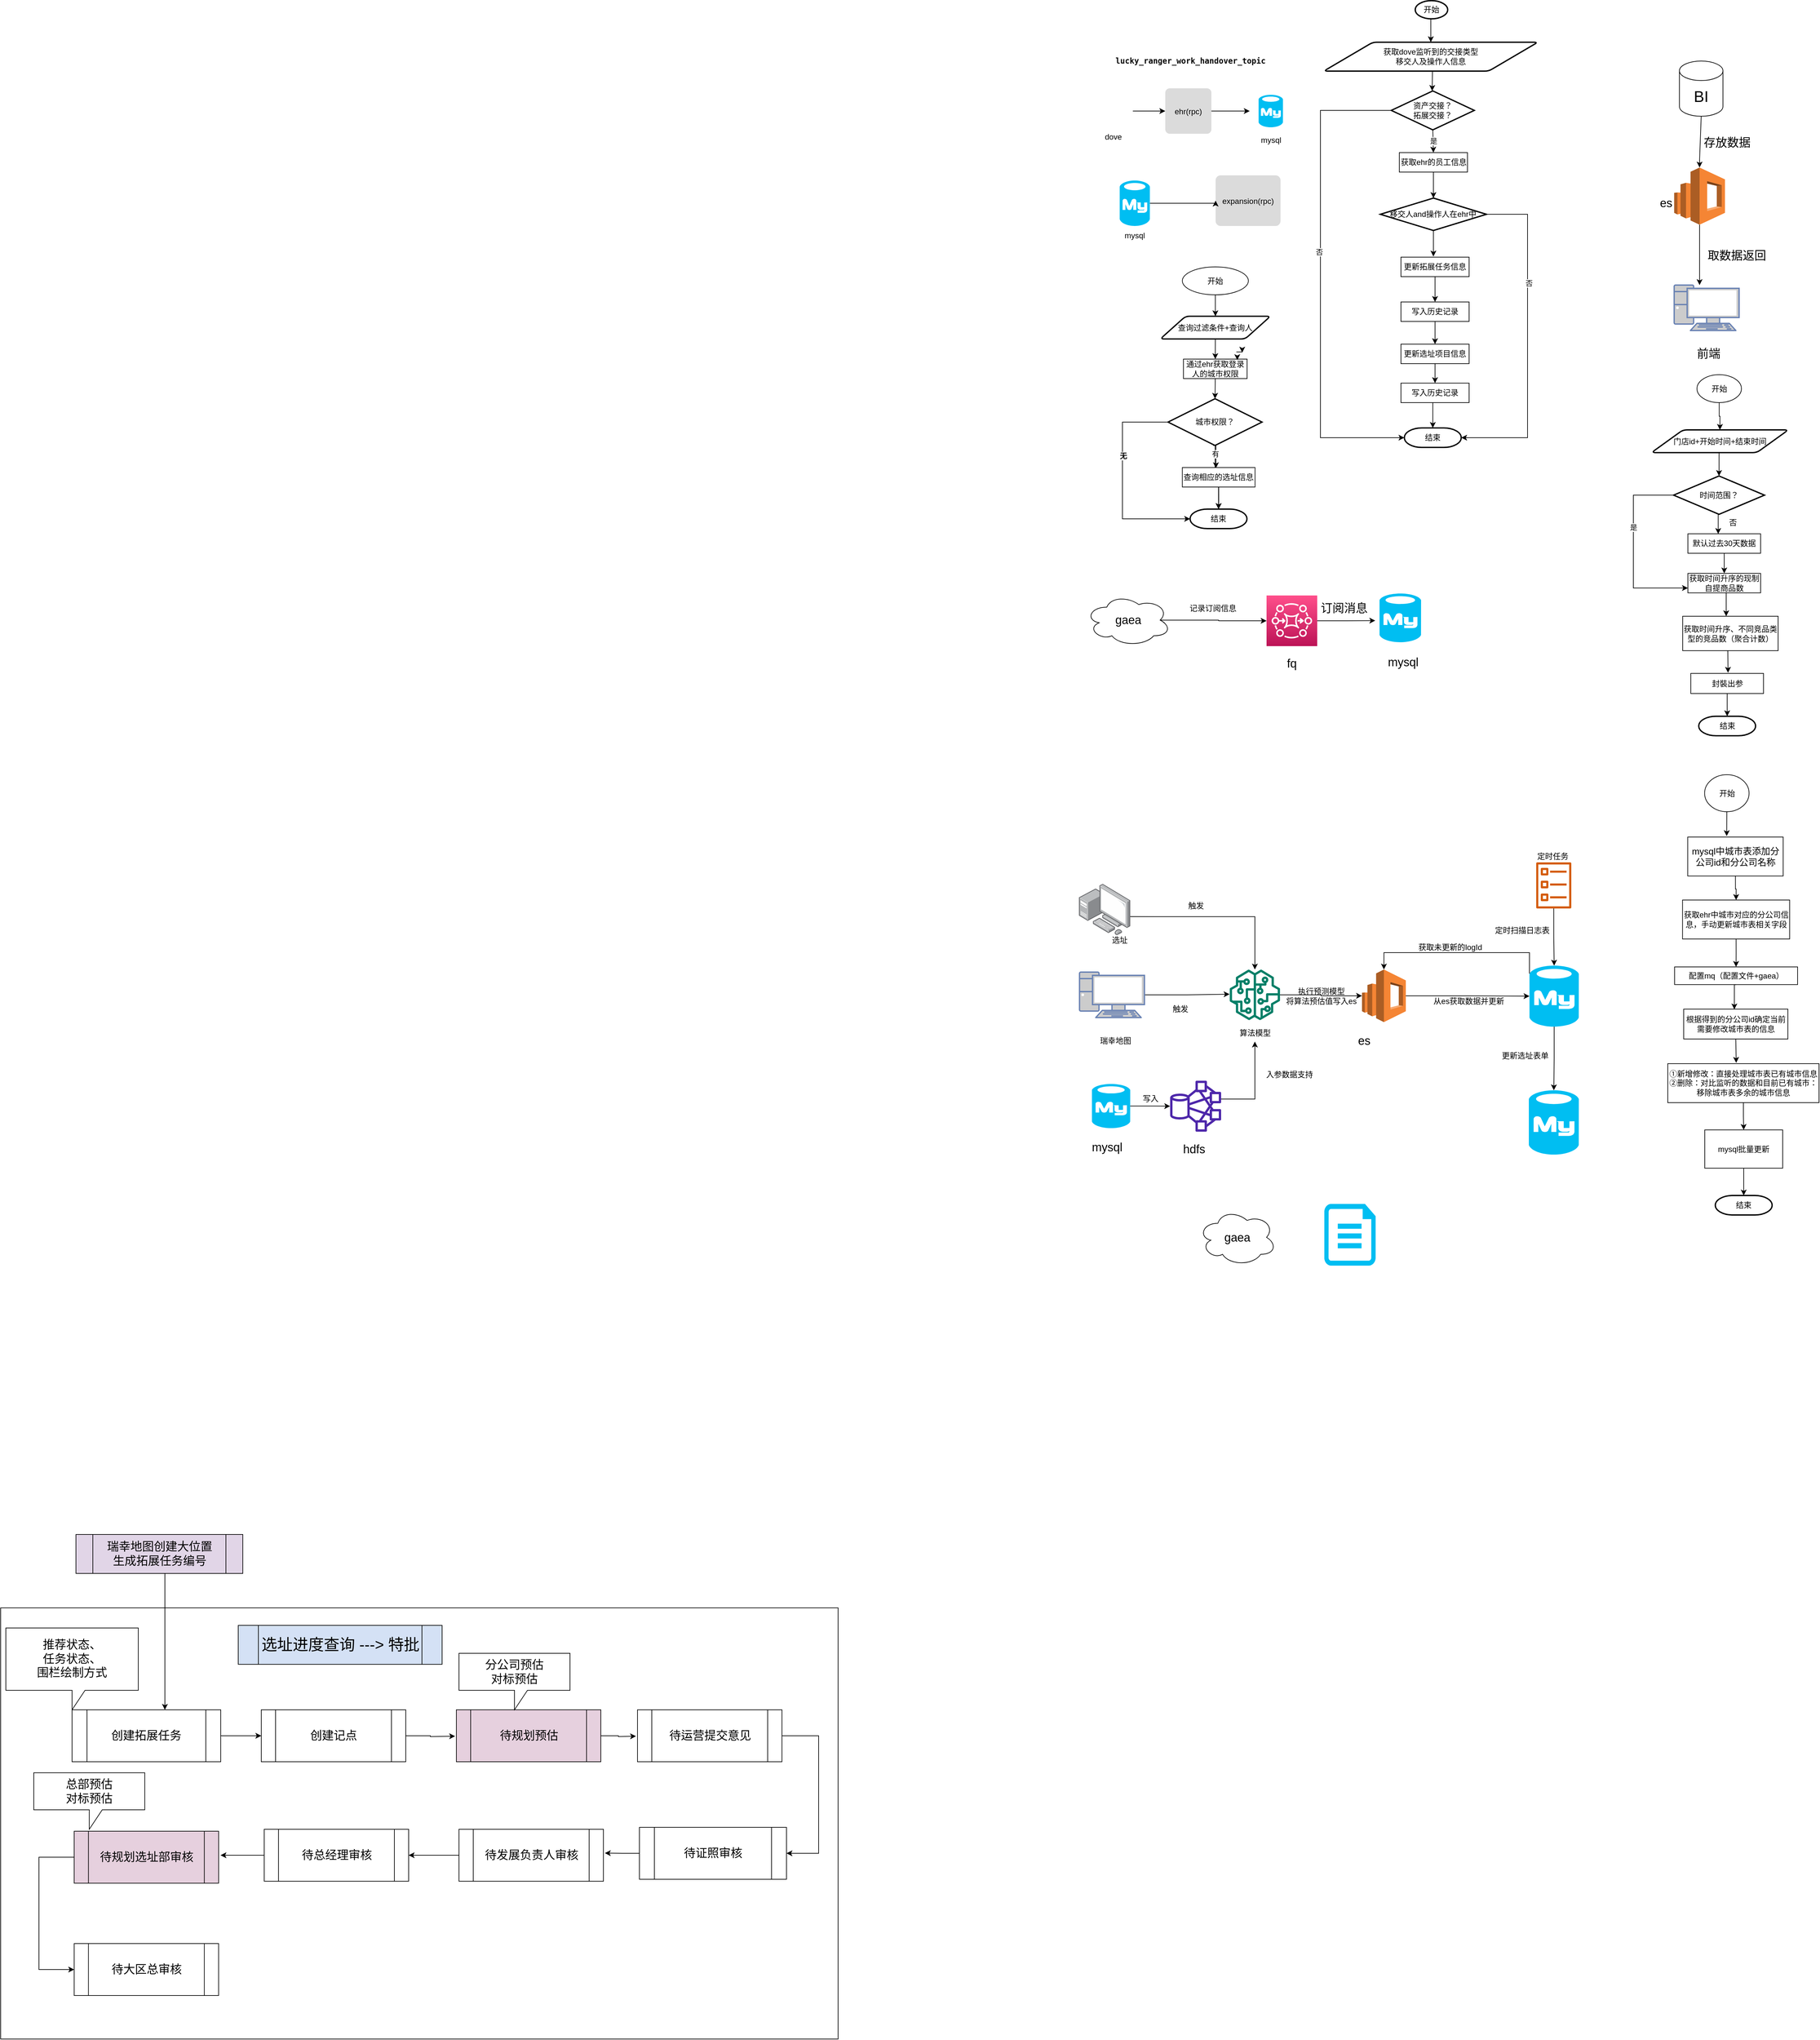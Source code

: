 <mxfile version="21.1.1" type="github">
  <diagram name="第 1 页" id="VVNvbWKjJNsU6m5F2wCS">
    <mxGraphModel dx="3025" dy="723" grid="0" gridSize="10" guides="1" tooltips="1" connect="1" arrows="1" fold="1" page="1" pageScale="1" pageWidth="827" pageHeight="1169" math="0" shadow="0">
      <root>
        <mxCell id="0" />
        <mxCell id="1" parent="0" />
        <mxCell id="iwX193vi5GiSK2SJbdjG-237" value="" style="rounded=0;whiteSpace=wrap;html=1;" vertex="1" parent="1">
          <mxGeometry x="-1630" y="2496" width="1290" height="664" as="geometry" />
        </mxCell>
        <mxCell id="iwX193vi5GiSK2SJbdjG-19" style="edgeStyle=orthogonalEdgeStyle;rounded=0;orthogonalLoop=1;jettySize=auto;html=1;exitX=1;exitY=0.5;exitDx=0;exitDy=0;" edge="1" parent="1" source="iwX193vi5GiSK2SJbdjG-15">
          <mxGeometry relative="1" as="geometry">
            <mxPoint x="294" y="191" as="targetPoint" />
          </mxGeometry>
        </mxCell>
        <mxCell id="iwX193vi5GiSK2SJbdjG-15" value="ehr(rpc)" style="rounded=1;arcSize=10;strokeColor=none;fillColor=#DBDBDB;gradientColor=none;" vertex="1" parent="1">
          <mxGeometry x="164" y="156" width="71" height="70" as="geometry" />
        </mxCell>
        <mxCell id="iwX193vi5GiSK2SJbdjG-2" value="" style="verticalLabelPosition=bottom;html=1;verticalAlign=top;align=center;strokeColor=none;fillColor=#00BEF2;shape=mxgraph.azure.mysql_database;" vertex="1" parent="1">
          <mxGeometry x="307.75" y="166" width="37.5" height="50" as="geometry" />
        </mxCell>
        <mxCell id="iwX193vi5GiSK2SJbdjG-16" style="edgeStyle=orthogonalEdgeStyle;rounded=0;orthogonalLoop=1;jettySize=auto;html=1;exitX=1;exitY=0.5;exitDx=0;exitDy=0;entryX=0;entryY=0.5;entryDx=0;entryDy=0;" edge="1" parent="1" source="iwX193vi5GiSK2SJbdjG-3" target="iwX193vi5GiSK2SJbdjG-15">
          <mxGeometry relative="1" as="geometry" />
        </mxCell>
        <mxCell id="iwX193vi5GiSK2SJbdjG-3" value="" style="shape=image;html=1;verticalAlign=top;verticalLabelPosition=bottom;labelBackgroundColor=#ffffff;imageAspect=0;aspect=fixed;image=https://cdn0.iconfinder.com/data/icons/gcons-2/25/dove-128.png" vertex="1" parent="1">
          <mxGeometry x="54" y="161" width="60" height="60" as="geometry" />
        </mxCell>
        <mxCell id="iwX193vi5GiSK2SJbdjG-4" value="dove" style="text;strokeColor=none;align=center;fillColor=none;html=1;verticalAlign=middle;whiteSpace=wrap;rounded=0;" vertex="1" parent="1">
          <mxGeometry x="54" y="216" width="60" height="30" as="geometry" />
        </mxCell>
        <mxCell id="iwX193vi5GiSK2SJbdjG-5" value="mysql" style="text;strokeColor=none;align=center;fillColor=none;html=1;verticalAlign=middle;whiteSpace=wrap;rounded=0;" vertex="1" parent="1">
          <mxGeometry x="296.5" y="221" width="60" height="30" as="geometry" />
        </mxCell>
        <mxCell id="iwX193vi5GiSK2SJbdjG-28" value="&lt;pre style=&quot;background-color:#ffffff;color:#080808;font-family:&#39;JetBrains Mono&#39;,monospace;font-size:9.0pt;&quot;&gt;&lt;b&gt;lucky_ranger_work_handover_topic&lt;/b&gt;&lt;/pre&gt;" style="text;strokeColor=none;align=center;fillColor=none;html=1;verticalAlign=middle;whiteSpace=wrap;rounded=0;" vertex="1" parent="1">
          <mxGeometry x="-7" y="99" width="420" height="30" as="geometry" />
        </mxCell>
        <mxCell id="iwX193vi5GiSK2SJbdjG-43" style="edgeStyle=orthogonalEdgeStyle;rounded=0;orthogonalLoop=1;jettySize=auto;html=1;exitX=0.5;exitY=1;exitDx=0;exitDy=0;entryX=0.5;entryY=0;entryDx=0;entryDy=0;entryPerimeter=0;" edge="1" parent="1" source="iwX193vi5GiSK2SJbdjG-30" target="iwX193vi5GiSK2SJbdjG-42">
          <mxGeometry relative="1" as="geometry" />
        </mxCell>
        <mxCell id="iwX193vi5GiSK2SJbdjG-30" value="获取ehr的员工信息" style="rounded=0;whiteSpace=wrap;html=1;" vertex="1" parent="1">
          <mxGeometry x="524.5" y="255" width="105" height="30" as="geometry" />
        </mxCell>
        <mxCell id="iwX193vi5GiSK2SJbdjG-39" value="是" style="edgeStyle=orthogonalEdgeStyle;rounded=0;orthogonalLoop=1;jettySize=auto;html=1;exitX=0.5;exitY=1;exitDx=0;exitDy=0;exitPerimeter=0;entryX=0.5;entryY=0;entryDx=0;entryDy=0;" edge="1" parent="1" source="iwX193vi5GiSK2SJbdjG-31" target="iwX193vi5GiSK2SJbdjG-30">
          <mxGeometry relative="1" as="geometry" />
        </mxCell>
        <mxCell id="iwX193vi5GiSK2SJbdjG-50" style="edgeStyle=orthogonalEdgeStyle;rounded=0;orthogonalLoop=1;jettySize=auto;html=1;exitX=0;exitY=0.5;exitDx=0;exitDy=0;exitPerimeter=0;entryX=0;entryY=0.5;entryDx=0;entryDy=0;entryPerimeter=0;" edge="1" parent="1" source="iwX193vi5GiSK2SJbdjG-31" target="iwX193vi5GiSK2SJbdjG-32">
          <mxGeometry relative="1" as="geometry">
            <Array as="points">
              <mxPoint x="403" y="190" />
              <mxPoint x="403" y="694" />
            </Array>
          </mxGeometry>
        </mxCell>
        <mxCell id="iwX193vi5GiSK2SJbdjG-51" value="否" style="edgeLabel;html=1;align=center;verticalAlign=middle;resizable=0;points=[];" vertex="1" connectable="0" parent="iwX193vi5GiSK2SJbdjG-50">
          <mxGeometry x="-0.121" y="-2" relative="1" as="geometry">
            <mxPoint as="offset" />
          </mxGeometry>
        </mxCell>
        <mxCell id="iwX193vi5GiSK2SJbdjG-31" value="资产交接？&lt;br&gt;拓展交接？" style="strokeWidth=2;html=1;shape=mxgraph.flowchart.decision;whiteSpace=wrap;" vertex="1" parent="1">
          <mxGeometry x="512.13" y="160" width="127.87" height="60" as="geometry" />
        </mxCell>
        <mxCell id="iwX193vi5GiSK2SJbdjG-32" value="结束" style="strokeWidth=2;html=1;shape=mxgraph.flowchart.terminator;whiteSpace=wrap;" vertex="1" parent="1">
          <mxGeometry x="532.32" y="679" width="87.5" height="30" as="geometry" />
        </mxCell>
        <mxCell id="iwX193vi5GiSK2SJbdjG-247" style="edgeStyle=orthogonalEdgeStyle;rounded=0;orthogonalLoop=1;jettySize=auto;html=1;exitX=0.5;exitY=1;exitDx=0;exitDy=0;exitPerimeter=0;entryX=0.5;entryY=0;entryDx=0;entryDy=0;" edge="1" parent="1" source="iwX193vi5GiSK2SJbdjG-33" target="iwX193vi5GiSK2SJbdjG-87">
          <mxGeometry relative="1" as="geometry" />
        </mxCell>
        <mxCell id="iwX193vi5GiSK2SJbdjG-33" value="开始" style="strokeWidth=2;html=1;shape=mxgraph.flowchart.start_1;whiteSpace=wrap;" vertex="1" parent="1">
          <mxGeometry x="549" y="21" width="50" height="28" as="geometry" />
        </mxCell>
        <mxCell id="iwX193vi5GiSK2SJbdjG-44" style="edgeStyle=orthogonalEdgeStyle;rounded=0;orthogonalLoop=1;jettySize=auto;html=1;exitX=0.5;exitY=1;exitDx=0;exitDy=0;exitPerimeter=0;" edge="1" parent="1" source="iwX193vi5GiSK2SJbdjG-42">
          <mxGeometry relative="1" as="geometry">
            <mxPoint x="577" y="415" as="targetPoint" />
          </mxGeometry>
        </mxCell>
        <mxCell id="iwX193vi5GiSK2SJbdjG-52" style="edgeStyle=orthogonalEdgeStyle;rounded=0;orthogonalLoop=1;jettySize=auto;html=1;exitX=1;exitY=0.5;exitDx=0;exitDy=0;exitPerimeter=0;entryX=1;entryY=0.5;entryDx=0;entryDy=0;entryPerimeter=0;" edge="1" parent="1" source="iwX193vi5GiSK2SJbdjG-42" target="iwX193vi5GiSK2SJbdjG-32">
          <mxGeometry relative="1" as="geometry">
            <Array as="points">
              <mxPoint x="722" y="350" />
              <mxPoint x="722" y="694" />
            </Array>
          </mxGeometry>
        </mxCell>
        <mxCell id="iwX193vi5GiSK2SJbdjG-53" value="否" style="edgeLabel;html=1;align=center;verticalAlign=middle;resizable=0;points=[];" vertex="1" connectable="0" parent="iwX193vi5GiSK2SJbdjG-52">
          <mxGeometry x="-0.339" y="2" relative="1" as="geometry">
            <mxPoint as="offset" />
          </mxGeometry>
        </mxCell>
        <mxCell id="iwX193vi5GiSK2SJbdjG-42" value="移交人and操作人在ehr中" style="strokeWidth=2;html=1;shape=mxgraph.flowchart.decision;whiteSpace=wrap;" vertex="1" parent="1">
          <mxGeometry x="495.26" y="325" width="163.49" height="50" as="geometry" />
        </mxCell>
        <mxCell id="iwX193vi5GiSK2SJbdjG-78" value="" style="edgeStyle=orthogonalEdgeStyle;rounded=0;orthogonalLoop=1;jettySize=auto;html=1;" edge="1" parent="1" source="iwX193vi5GiSK2SJbdjG-46" target="iwX193vi5GiSK2SJbdjG-76">
          <mxGeometry relative="1" as="geometry" />
        </mxCell>
        <mxCell id="iwX193vi5GiSK2SJbdjG-46" value="更新拓展任务信息" style="rounded=0;whiteSpace=wrap;html=1;" vertex="1" parent="1">
          <mxGeometry x="527" y="416" width="105" height="30" as="geometry" />
        </mxCell>
        <mxCell id="iwX193vi5GiSK2SJbdjG-82" style="edgeStyle=orthogonalEdgeStyle;rounded=0;orthogonalLoop=1;jettySize=auto;html=1;exitX=0.5;exitY=1;exitDx=0;exitDy=0;entryX=0.5;entryY=0;entryDx=0;entryDy=0;" edge="1" parent="1" source="iwX193vi5GiSK2SJbdjG-47" target="iwX193vi5GiSK2SJbdjG-81">
          <mxGeometry relative="1" as="geometry" />
        </mxCell>
        <mxCell id="iwX193vi5GiSK2SJbdjG-47" value="更新选址项目信息" style="rounded=0;whiteSpace=wrap;html=1;" vertex="1" parent="1">
          <mxGeometry x="527" y="550" width="105" height="30" as="geometry" />
        </mxCell>
        <mxCell id="iwX193vi5GiSK2SJbdjG-54" value="expansion(rpc)" style="rounded=1;arcSize=10;strokeColor=none;fillColor=#DBDBDB;gradientColor=none;" vertex="1" parent="1">
          <mxGeometry x="241.5" y="290" width="100" height="78" as="geometry" />
        </mxCell>
        <mxCell id="iwX193vi5GiSK2SJbdjG-57" style="edgeStyle=orthogonalEdgeStyle;rounded=0;orthogonalLoop=1;jettySize=auto;html=1;exitX=1;exitY=0.5;exitDx=0;exitDy=0;exitPerimeter=0;entryX=0;entryY=0.5;entryDx=0;entryDy=0;" edge="1" parent="1" source="iwX193vi5GiSK2SJbdjG-55" target="iwX193vi5GiSK2SJbdjG-54">
          <mxGeometry relative="1" as="geometry">
            <Array as="points">
              <mxPoint x="230.25" y="333" />
              <mxPoint x="230.25" y="333" />
            </Array>
          </mxGeometry>
        </mxCell>
        <mxCell id="iwX193vi5GiSK2SJbdjG-55" value="" style="verticalLabelPosition=bottom;html=1;verticalAlign=top;align=center;strokeColor=none;fillColor=#00BEF2;shape=mxgraph.azure.mysql_database;" vertex="1" parent="1">
          <mxGeometry x="93.75" y="298" width="46.5" height="70" as="geometry" />
        </mxCell>
        <mxCell id="iwX193vi5GiSK2SJbdjG-56" value="mysql" style="text;strokeColor=none;align=center;fillColor=none;html=1;verticalAlign=middle;whiteSpace=wrap;rounded=0;" vertex="1" parent="1">
          <mxGeometry x="87" y="368" width="60" height="30" as="geometry" />
        </mxCell>
        <mxCell id="iwX193vi5GiSK2SJbdjG-60" style="edgeStyle=orthogonalEdgeStyle;rounded=0;orthogonalLoop=1;jettySize=auto;html=1;exitX=0.5;exitY=1;exitDx=0;exitDy=0;" edge="1" parent="1" source="iwX193vi5GiSK2SJbdjG-58" target="iwX193vi5GiSK2SJbdjG-59">
          <mxGeometry relative="1" as="geometry" />
        </mxCell>
        <mxCell id="iwX193vi5GiSK2SJbdjG-58" value="开始" style="ellipse;whiteSpace=wrap;html=1;" vertex="1" parent="1">
          <mxGeometry x="190.25" y="431" width="101.75" height="43" as="geometry" />
        </mxCell>
        <mxCell id="iwX193vi5GiSK2SJbdjG-62" style="edgeStyle=orthogonalEdgeStyle;rounded=0;orthogonalLoop=1;jettySize=auto;html=1;exitX=0.5;exitY=1;exitDx=0;exitDy=0;entryX=0.5;entryY=0;entryDx=0;entryDy=0;" edge="1" parent="1" source="iwX193vi5GiSK2SJbdjG-59" target="iwX193vi5GiSK2SJbdjG-61">
          <mxGeometry relative="1" as="geometry" />
        </mxCell>
        <mxCell id="iwX193vi5GiSK2SJbdjG-59" value="查询过滤条件+查询人" style="shape=parallelogram;html=1;strokeWidth=2;perimeter=parallelogramPerimeter;whiteSpace=wrap;rounded=1;arcSize=12;size=0.23;" vertex="1" parent="1">
          <mxGeometry x="156.25" y="507" width="169.75" height="35" as="geometry" />
        </mxCell>
        <mxCell id="iwX193vi5GiSK2SJbdjG-64" style="edgeStyle=orthogonalEdgeStyle;rounded=0;orthogonalLoop=1;jettySize=auto;html=1;exitX=0.5;exitY=1;exitDx=0;exitDy=0;entryX=0.5;entryY=0;entryDx=0;entryDy=0;entryPerimeter=0;" edge="1" parent="1" source="iwX193vi5GiSK2SJbdjG-61" target="iwX193vi5GiSK2SJbdjG-63">
          <mxGeometry relative="1" as="geometry" />
        </mxCell>
        <mxCell id="iwX193vi5GiSK2SJbdjG-61" value="通过ehr获取登录人的城市权限" style="rounded=0;whiteSpace=wrap;html=1;" vertex="1" parent="1">
          <mxGeometry x="192" y="573" width="98" height="30" as="geometry" />
        </mxCell>
        <mxCell id="iwX193vi5GiSK2SJbdjG-70" style="edgeStyle=orthogonalEdgeStyle;rounded=0;orthogonalLoop=1;jettySize=auto;html=1;exitX=0.5;exitY=1;exitDx=0;exitDy=0;exitPerimeter=0;entryX=0.5;entryY=0;entryDx=0;entryDy=0;" edge="1" parent="1">
          <mxGeometry relative="1" as="geometry">
            <mxPoint x="237.625" y="706" as="sourcePoint" />
            <mxPoint x="242.0" y="741" as="targetPoint" />
          </mxGeometry>
        </mxCell>
        <mxCell id="iwX193vi5GiSK2SJbdjG-72" value="" style="edgeStyle=orthogonalEdgeStyle;rounded=0;orthogonalLoop=1;jettySize=auto;html=1;" edge="1" parent="1" source="iwX193vi5GiSK2SJbdjG-63" target="iwX193vi5GiSK2SJbdjG-68">
          <mxGeometry relative="1" as="geometry" />
        </mxCell>
        <mxCell id="iwX193vi5GiSK2SJbdjG-73" value="有" style="edgeLabel;html=1;align=center;verticalAlign=middle;resizable=0;points=[];" vertex="1" connectable="0" parent="iwX193vi5GiSK2SJbdjG-72">
          <mxGeometry x="-0.748" relative="1" as="geometry">
            <mxPoint as="offset" />
          </mxGeometry>
        </mxCell>
        <mxCell id="iwX193vi5GiSK2SJbdjG-74" style="edgeStyle=orthogonalEdgeStyle;rounded=0;orthogonalLoop=1;jettySize=auto;html=1;exitX=0;exitY=0.5;exitDx=0;exitDy=0;exitPerimeter=0;entryX=0;entryY=0.5;entryDx=0;entryDy=0;entryPerimeter=0;" edge="1" parent="1" source="iwX193vi5GiSK2SJbdjG-63" target="iwX193vi5GiSK2SJbdjG-68">
          <mxGeometry relative="1" as="geometry">
            <Array as="points">
              <mxPoint x="98" y="670" />
              <mxPoint x="98" y="819" />
            </Array>
          </mxGeometry>
        </mxCell>
        <mxCell id="iwX193vi5GiSK2SJbdjG-75" value="无" style="edgeLabel;html=1;align=center;verticalAlign=middle;resizable=0;points=[];fontStyle=1" vertex="1" connectable="0" parent="iwX193vi5GiSK2SJbdjG-74">
          <mxGeometry x="-0.382" y="3" relative="1" as="geometry">
            <mxPoint x="-2" y="22" as="offset" />
          </mxGeometry>
        </mxCell>
        <mxCell id="iwX193vi5GiSK2SJbdjG-63" value="城市权限？" style="strokeWidth=2;html=1;shape=mxgraph.flowchart.decision;whiteSpace=wrap;" vertex="1" parent="1">
          <mxGeometry x="168.25" y="634" width="144.75" height="72" as="geometry" />
        </mxCell>
        <mxCell id="iwX193vi5GiSK2SJbdjG-65" style="edgeStyle=orthogonalEdgeStyle;rounded=0;orthogonalLoop=1;jettySize=auto;html=1;exitX=0.75;exitY=0;exitDx=0;exitDy=0;entryX=0.846;entryY=0.049;entryDx=0;entryDy=0;entryPerimeter=0;" edge="1" parent="1" source="iwX193vi5GiSK2SJbdjG-61" target="iwX193vi5GiSK2SJbdjG-61">
          <mxGeometry relative="1" as="geometry" />
        </mxCell>
        <mxCell id="iwX193vi5GiSK2SJbdjG-66" style="edgeStyle=orthogonalEdgeStyle;rounded=0;orthogonalLoop=1;jettySize=auto;html=1;exitX=0.75;exitY=0;exitDx=0;exitDy=0;entryX=0.846;entryY=0.049;entryDx=0;entryDy=0;entryPerimeter=0;" edge="1" parent="1">
          <mxGeometry relative="1" as="geometry">
            <mxPoint x="273.5" y="562" as="sourcePoint" />
            <mxPoint x="282.5" y="563" as="targetPoint" />
          </mxGeometry>
        </mxCell>
        <mxCell id="iwX193vi5GiSK2SJbdjG-71" style="edgeStyle=orthogonalEdgeStyle;rounded=0;orthogonalLoop=1;jettySize=auto;html=1;exitX=0.5;exitY=1;exitDx=0;exitDy=0;" edge="1" parent="1" source="iwX193vi5GiSK2SJbdjG-67" target="iwX193vi5GiSK2SJbdjG-68">
          <mxGeometry relative="1" as="geometry" />
        </mxCell>
        <mxCell id="iwX193vi5GiSK2SJbdjG-67" value="查询相应的选址信息" style="rounded=0;whiteSpace=wrap;html=1;" vertex="1" parent="1">
          <mxGeometry x="190.25" y="740" width="112" height="30" as="geometry" />
        </mxCell>
        <mxCell id="iwX193vi5GiSK2SJbdjG-68" value="结束" style="strokeWidth=2;html=1;shape=mxgraph.flowchart.terminator;whiteSpace=wrap;" vertex="1" parent="1">
          <mxGeometry x="202.25" y="804" width="87.5" height="30" as="geometry" />
        </mxCell>
        <mxCell id="iwX193vi5GiSK2SJbdjG-80" style="edgeStyle=orthogonalEdgeStyle;rounded=0;orthogonalLoop=1;jettySize=auto;html=1;exitX=0.5;exitY=1;exitDx=0;exitDy=0;entryX=0.5;entryY=0;entryDx=0;entryDy=0;" edge="1" parent="1" source="iwX193vi5GiSK2SJbdjG-76" target="iwX193vi5GiSK2SJbdjG-47">
          <mxGeometry relative="1" as="geometry" />
        </mxCell>
        <mxCell id="iwX193vi5GiSK2SJbdjG-76" value="写入历史记录" style="rounded=0;whiteSpace=wrap;html=1;" vertex="1" parent="1">
          <mxGeometry x="527" y="485" width="105" height="30" as="geometry" />
        </mxCell>
        <mxCell id="iwX193vi5GiSK2SJbdjG-86" style="edgeStyle=orthogonalEdgeStyle;rounded=0;orthogonalLoop=1;jettySize=auto;html=1;exitX=0.5;exitY=1;exitDx=0;exitDy=0;entryX=0.5;entryY=0;entryDx=0;entryDy=0;entryPerimeter=0;" edge="1" parent="1" source="iwX193vi5GiSK2SJbdjG-81" target="iwX193vi5GiSK2SJbdjG-32">
          <mxGeometry relative="1" as="geometry" />
        </mxCell>
        <mxCell id="iwX193vi5GiSK2SJbdjG-81" value="写入历史记录" style="rounded=0;whiteSpace=wrap;html=1;" vertex="1" parent="1">
          <mxGeometry x="527" y="610" width="105" height="30" as="geometry" />
        </mxCell>
        <mxCell id="iwX193vi5GiSK2SJbdjG-93" style="edgeStyle=orthogonalEdgeStyle;rounded=0;orthogonalLoop=1;jettySize=auto;html=1;exitX=0.5;exitY=1;exitDx=0;exitDy=0;entryX=0.5;entryY=0;entryDx=0;entryDy=0;entryPerimeter=0;" edge="1" parent="1">
          <mxGeometry relative="1" as="geometry">
            <mxPoint x="608.5" y="127.5" as="sourcePoint" />
            <mxPoint x="575.065" y="160" as="targetPoint" />
          </mxGeometry>
        </mxCell>
        <mxCell id="iwX193vi5GiSK2SJbdjG-87" value="获取dove监听到的交接类型&lt;br&gt;移交人及操作人信息" style="shape=parallelogram;html=1;strokeWidth=2;perimeter=parallelogramPerimeter;whiteSpace=wrap;rounded=1;arcSize=12;size=0.23;" vertex="1" parent="1">
          <mxGeometry x="408" y="85" width="330" height="44.5" as="geometry" />
        </mxCell>
        <mxCell id="iwX193vi5GiSK2SJbdjG-88" style="edgeStyle=orthogonalEdgeStyle;rounded=0;orthogonalLoop=1;jettySize=auto;html=1;exitX=0.5;exitY=1;exitDx=0;exitDy=0;" edge="1" parent="1">
          <mxGeometry relative="1" as="geometry">
            <mxPoint x="573.5" y="127.5" as="sourcePoint" />
            <mxPoint x="573.5" y="127.5" as="targetPoint" />
          </mxGeometry>
        </mxCell>
        <mxCell id="iwX193vi5GiSK2SJbdjG-98" style="edgeStyle=orthogonalEdgeStyle;rounded=0;orthogonalLoop=1;jettySize=auto;html=1;noEdgeStyle=1;orthogonal=1;exitX=0.5;exitY=1;exitDx=0;exitDy=0;exitPerimeter=0;" edge="1" parent="1" source="iwX193vi5GiSK2SJbdjG-94" target="iwX193vi5GiSK2SJbdjG-96">
          <mxGeometry relative="1" as="geometry">
            <mxPoint x="987" y="190" as="sourcePoint" />
            <Array as="points">
              <mxPoint x="987" y="266" />
            </Array>
          </mxGeometry>
        </mxCell>
        <mxCell id="iwX193vi5GiSK2SJbdjG-94" value="&lt;font style=&quot;font-size: 24px;&quot;&gt;BI&lt;/font&gt;" style="shape=cylinder3;whiteSpace=wrap;html=1;boundedLbl=1;backgroundOutline=1;size=15;" vertex="1" parent="1">
          <mxGeometry x="956" y="114" width="67" height="85" as="geometry" />
        </mxCell>
        <mxCell id="iwX193vi5GiSK2SJbdjG-101" style="edgeStyle=orthogonalEdgeStyle;rounded=0;orthogonalLoop=1;jettySize=auto;html=1;noEdgeStyle=1;orthogonal=1;" edge="1" parent="1" source="iwX193vi5GiSK2SJbdjG-96" target="iwX193vi5GiSK2SJbdjG-100">
          <mxGeometry relative="1" as="geometry">
            <Array as="points">
              <mxPoint x="987" y="454" />
            </Array>
          </mxGeometry>
        </mxCell>
        <mxCell id="iwX193vi5GiSK2SJbdjG-96" value="" style="outlineConnect=0;dashed=0;verticalLabelPosition=bottom;verticalAlign=top;align=center;html=1;shape=mxgraph.aws3.elasticsearch_service;fillColor=#F58534;gradientColor=none;" vertex="1" parent="1">
          <mxGeometry x="947.875" y="278" width="78.25" height="88" as="geometry" />
        </mxCell>
        <mxCell id="iwX193vi5GiSK2SJbdjG-99" value="&lt;font style=&quot;font-size: 18px;&quot;&gt;存放数据&lt;/font&gt;" style="text;strokeColor=none;align=center;fillColor=none;html=1;verticalAlign=middle;whiteSpace=wrap;rounded=0;" vertex="1" parent="1">
          <mxGeometry x="983" y="225" width="93" height="30" as="geometry" />
        </mxCell>
        <mxCell id="iwX193vi5GiSK2SJbdjG-100" value="" style="fontColor=#0066CC;verticalAlign=top;verticalLabelPosition=bottom;labelPosition=center;align=center;html=1;outlineConnect=0;fillColor=#CCCCCC;strokeColor=#6881B3;gradientColor=none;gradientDirection=north;strokeWidth=2;shape=mxgraph.networks.pc;" vertex="1" parent="1">
          <mxGeometry x="947.87" y="459" width="100" height="70" as="geometry" />
        </mxCell>
        <mxCell id="iwX193vi5GiSK2SJbdjG-102" value="&lt;font style=&quot;font-size: 18px;&quot;&gt;前端&lt;/font&gt;" style="text;strokeColor=none;align=center;fillColor=none;html=1;verticalAlign=middle;whiteSpace=wrap;rounded=0;" vertex="1" parent="1">
          <mxGeometry x="971" y="545" width="60" height="40" as="geometry" />
        </mxCell>
        <mxCell id="iwX193vi5GiSK2SJbdjG-104" value="&lt;font style=&quot;font-size: 18px;&quot;&gt;取数据返回&lt;/font&gt;" style="text;html=1;align=center;verticalAlign=middle;resizable=0;points=[];autosize=1;strokeColor=none;fillColor=none;" vertex="1" parent="1">
          <mxGeometry x="990" y="397" width="108" height="34" as="geometry" />
        </mxCell>
        <mxCell id="iwX193vi5GiSK2SJbdjG-106" value="&lt;font style=&quot;font-size: 18px;&quot;&gt;es&lt;/font&gt;" style="text;html=1;align=center;verticalAlign=middle;resizable=0;points=[];autosize=1;strokeColor=none;fillColor=none;" vertex="1" parent="1">
          <mxGeometry x="916.0" y="316" width="37" height="34" as="geometry" />
        </mxCell>
        <mxCell id="iwX193vi5GiSK2SJbdjG-110" style="edgeStyle=orthogonalEdgeStyle;rounded=0;orthogonalLoop=1;jettySize=auto;html=1;exitX=0.5;exitY=1;exitDx=0;exitDy=0;entryX=0.5;entryY=0;entryDx=0;entryDy=0;" edge="1" parent="1" source="iwX193vi5GiSK2SJbdjG-108" target="iwX193vi5GiSK2SJbdjG-109">
          <mxGeometry relative="1" as="geometry" />
        </mxCell>
        <mxCell id="iwX193vi5GiSK2SJbdjG-108" value="开始" style="ellipse;whiteSpace=wrap;html=1;" vertex="1" parent="1">
          <mxGeometry x="983" y="597" width="68.5" height="43" as="geometry" />
        </mxCell>
        <mxCell id="iwX193vi5GiSK2SJbdjG-112" style="edgeStyle=orthogonalEdgeStyle;rounded=0;orthogonalLoop=1;jettySize=auto;html=1;exitX=0.5;exitY=1;exitDx=0;exitDy=0;entryX=0.5;entryY=0;entryDx=0;entryDy=0;entryPerimeter=0;" edge="1" parent="1" source="iwX193vi5GiSK2SJbdjG-109" target="iwX193vi5GiSK2SJbdjG-111">
          <mxGeometry relative="1" as="geometry" />
        </mxCell>
        <mxCell id="iwX193vi5GiSK2SJbdjG-109" value="门店id+开始时间+结束时间" style="shape=parallelogram;html=1;strokeWidth=2;perimeter=parallelogramPerimeter;whiteSpace=wrap;rounded=1;arcSize=12;size=0.23;" vertex="1" parent="1">
          <mxGeometry x="913" y="682" width="210.75" height="35" as="geometry" />
        </mxCell>
        <mxCell id="iwX193vi5GiSK2SJbdjG-115" style="edgeStyle=orthogonalEdgeStyle;rounded=0;orthogonalLoop=1;jettySize=auto;html=1;exitX=0.5;exitY=1;exitDx=0;exitDy=0;exitPerimeter=0;entryX=0.417;entryY=0.01;entryDx=0;entryDy=0;entryPerimeter=0;" edge="1" parent="1" source="iwX193vi5GiSK2SJbdjG-111" target="iwX193vi5GiSK2SJbdjG-113">
          <mxGeometry relative="1" as="geometry" />
        </mxCell>
        <mxCell id="iwX193vi5GiSK2SJbdjG-126" style="edgeStyle=orthogonalEdgeStyle;rounded=0;orthogonalLoop=1;jettySize=auto;html=1;exitX=0;exitY=0.5;exitDx=0;exitDy=0;exitPerimeter=0;entryX=0;entryY=0.75;entryDx=0;entryDy=0;" edge="1" parent="1" source="iwX193vi5GiSK2SJbdjG-111" target="iwX193vi5GiSK2SJbdjG-117">
          <mxGeometry relative="1" as="geometry">
            <Array as="points">
              <mxPoint x="885" y="783" />
              <mxPoint x="885" y="925" />
            </Array>
          </mxGeometry>
        </mxCell>
        <mxCell id="iwX193vi5GiSK2SJbdjG-127" value="是" style="edgeLabel;html=1;align=center;verticalAlign=middle;resizable=0;points=[];" vertex="1" connectable="0" parent="iwX193vi5GiSK2SJbdjG-126">
          <mxGeometry x="-0.239" relative="1" as="geometry">
            <mxPoint y="1" as="offset" />
          </mxGeometry>
        </mxCell>
        <mxCell id="iwX193vi5GiSK2SJbdjG-111" value="时间范围？" style="strokeWidth=2;html=1;shape=mxgraph.flowchart.decision;whiteSpace=wrap;" vertex="1" parent="1">
          <mxGeometry x="947" y="753" width="140" height="59" as="geometry" />
        </mxCell>
        <mxCell id="iwX193vi5GiSK2SJbdjG-118" style="edgeStyle=orthogonalEdgeStyle;rounded=0;orthogonalLoop=1;jettySize=auto;html=1;exitX=0.5;exitY=1;exitDx=0;exitDy=0;entryX=0.5;entryY=0;entryDx=0;entryDy=0;" edge="1" parent="1" source="iwX193vi5GiSK2SJbdjG-113" target="iwX193vi5GiSK2SJbdjG-117">
          <mxGeometry relative="1" as="geometry" />
        </mxCell>
        <mxCell id="iwX193vi5GiSK2SJbdjG-113" value="默认过去30天数据" style="rounded=0;whiteSpace=wrap;html=1;" vertex="1" parent="1">
          <mxGeometry x="969" y="842" width="112" height="30" as="geometry" />
        </mxCell>
        <mxCell id="iwX193vi5GiSK2SJbdjG-116" value="否" style="text;html=1;align=center;verticalAlign=middle;resizable=0;points=[];autosize=1;strokeColor=none;fillColor=none;" vertex="1" parent="1">
          <mxGeometry x="1023" y="812" width="30" height="26" as="geometry" />
        </mxCell>
        <mxCell id="iwX193vi5GiSK2SJbdjG-120" style="edgeStyle=orthogonalEdgeStyle;rounded=0;orthogonalLoop=1;jettySize=auto;html=1;exitX=0.5;exitY=1;exitDx=0;exitDy=0;entryX=0.5;entryY=0;entryDx=0;entryDy=0;" edge="1" parent="1">
          <mxGeometry relative="1" as="geometry">
            <mxPoint x="1028.0" y="969" as="targetPoint" />
            <mxPoint x="1019.0" y="933" as="sourcePoint" />
          </mxGeometry>
        </mxCell>
        <mxCell id="iwX193vi5GiSK2SJbdjG-117" value="获取时间升序的现制自提商品数" style="rounded=0;whiteSpace=wrap;html=1;" vertex="1" parent="1">
          <mxGeometry x="969" y="903" width="112" height="30" as="geometry" />
        </mxCell>
        <mxCell id="iwX193vi5GiSK2SJbdjG-122" style="edgeStyle=orthogonalEdgeStyle;rounded=0;orthogonalLoop=1;jettySize=auto;html=1;exitX=0.5;exitY=1;exitDx=0;exitDy=0;" edge="1" parent="1">
          <mxGeometry relative="1" as="geometry">
            <mxPoint x="1030.857" y="1056.0" as="targetPoint" />
            <mxPoint x="1030.5" y="1022" as="sourcePoint" />
          </mxGeometry>
        </mxCell>
        <mxCell id="iwX193vi5GiSK2SJbdjG-119" value="获取时间升序、不同竞品类型的竞品数（聚合计数）" style="rounded=0;whiteSpace=wrap;html=1;" vertex="1" parent="1">
          <mxGeometry x="961" y="969" width="147" height="53" as="geometry" />
        </mxCell>
        <mxCell id="iwX193vi5GiSK2SJbdjG-125" style="edgeStyle=orthogonalEdgeStyle;rounded=0;orthogonalLoop=1;jettySize=auto;html=1;exitX=0.5;exitY=1;exitDx=0;exitDy=0;" edge="1" parent="1" source="iwX193vi5GiSK2SJbdjG-123" target="iwX193vi5GiSK2SJbdjG-124">
          <mxGeometry relative="1" as="geometry" />
        </mxCell>
        <mxCell id="iwX193vi5GiSK2SJbdjG-123" value="封裝出参" style="rounded=0;whiteSpace=wrap;html=1;" vertex="1" parent="1">
          <mxGeometry x="973.5" y="1057" width="112" height="31" as="geometry" />
        </mxCell>
        <mxCell id="iwX193vi5GiSK2SJbdjG-124" value="结束" style="strokeWidth=2;html=1;shape=mxgraph.flowchart.terminator;whiteSpace=wrap;" vertex="1" parent="1">
          <mxGeometry x="985.75" y="1123" width="87.5" height="30" as="geometry" />
        </mxCell>
        <mxCell id="iwX193vi5GiSK2SJbdjG-130" style="edgeStyle=orthogonalEdgeStyle;rounded=0;orthogonalLoop=1;jettySize=auto;html=1;exitX=1;exitY=0.5;exitDx=0;exitDy=0;exitPerimeter=0;" edge="1" parent="1" source="iwX193vi5GiSK2SJbdjG-128">
          <mxGeometry relative="1" as="geometry">
            <mxPoint x="487.429" y="975.714" as="targetPoint" />
          </mxGeometry>
        </mxCell>
        <mxCell id="iwX193vi5GiSK2SJbdjG-128" value="" style="sketch=0;points=[[0,0,0],[0.25,0,0],[0.5,0,0],[0.75,0,0],[1,0,0],[0,1,0],[0.25,1,0],[0.5,1,0],[0.75,1,0],[1,1,0],[0,0.25,0],[0,0.5,0],[0,0.75,0],[1,0.25,0],[1,0.5,0],[1,0.75,0]];outlineConnect=0;fontColor=#232F3E;gradientColor=#FF4F8B;gradientDirection=north;fillColor=#BC1356;strokeColor=#ffffff;dashed=0;verticalLabelPosition=bottom;verticalAlign=top;align=center;html=1;fontSize=12;fontStyle=0;aspect=fixed;shape=mxgraph.aws4.resourceIcon;resIcon=mxgraph.aws4.mq;" vertex="1" parent="1">
          <mxGeometry x="320" y="937" width="78" height="78" as="geometry" />
        </mxCell>
        <mxCell id="iwX193vi5GiSK2SJbdjG-129" value="&lt;font style=&quot;font-size: 18px;&quot;&gt;fq&lt;/font&gt;" style="text;strokeColor=none;align=center;fillColor=none;html=1;verticalAlign=middle;whiteSpace=wrap;rounded=0;" vertex="1" parent="1">
          <mxGeometry x="329" y="1027" width="60" height="30" as="geometry" />
        </mxCell>
        <mxCell id="iwX193vi5GiSK2SJbdjG-131" value="" style="verticalLabelPosition=bottom;html=1;verticalAlign=top;align=center;strokeColor=none;fillColor=#00BEF2;shape=mxgraph.azure.mysql_database;" vertex="1" parent="1">
          <mxGeometry x="494" y="934" width="64" height="75" as="geometry" />
        </mxCell>
        <mxCell id="iwX193vi5GiSK2SJbdjG-132" value="&lt;font style=&quot;font-size: 18px;&quot;&gt;mysql&lt;/font&gt;" style="text;html=1;align=center;verticalAlign=middle;resizable=0;points=[];autosize=1;strokeColor=none;fillColor=none;" vertex="1" parent="1">
          <mxGeometry x="497.5" y="1023" width="65" height="34" as="geometry" />
        </mxCell>
        <mxCell id="iwX193vi5GiSK2SJbdjG-133" value="&lt;span style=&quot;font-size: 18px;&quot;&gt;订阅消息&lt;/span&gt;" style="text;html=1;align=center;verticalAlign=middle;resizable=0;points=[];autosize=1;strokeColor=none;fillColor=none;" vertex="1" parent="1">
          <mxGeometry x="394" y="940" width="90" height="34" as="geometry" />
        </mxCell>
        <mxCell id="iwX193vi5GiSK2SJbdjG-141" style="edgeStyle=orthogonalEdgeStyle;rounded=0;orthogonalLoop=1;jettySize=auto;html=1;exitX=0.5;exitY=1;exitDx=0;exitDy=0;" edge="1" parent="1" source="iwX193vi5GiSK2SJbdjG-134">
          <mxGeometry relative="1" as="geometry">
            <mxPoint x="1028.75" y="1307.543" as="targetPoint" />
          </mxGeometry>
        </mxCell>
        <mxCell id="iwX193vi5GiSK2SJbdjG-134" value="开始" style="ellipse;whiteSpace=wrap;html=1;" vertex="1" parent="1">
          <mxGeometry x="994.75" y="1213" width="68.5" height="57" as="geometry" />
        </mxCell>
        <mxCell id="iwX193vi5GiSK2SJbdjG-140" style="edgeStyle=orthogonalEdgeStyle;rounded=0;orthogonalLoop=1;jettySize=auto;html=1;exitX=0.875;exitY=0.5;exitDx=0;exitDy=0;exitPerimeter=0;" edge="1" parent="1" source="iwX193vi5GiSK2SJbdjG-135" target="iwX193vi5GiSK2SJbdjG-128">
          <mxGeometry relative="1" as="geometry" />
        </mxCell>
        <mxCell id="iwX193vi5GiSK2SJbdjG-135" value="&lt;font style=&quot;font-size: 18px;&quot;&gt;gaea&lt;/font&gt;" style="ellipse;shape=cloud;whiteSpace=wrap;html=1;" vertex="1" parent="1">
          <mxGeometry x="41" y="935" width="131.5" height="80" as="geometry" />
        </mxCell>
        <mxCell id="iwX193vi5GiSK2SJbdjG-139" value="记录订阅信息" style="text;html=1;align=center;verticalAlign=middle;resizable=0;points=[];autosize=1;strokeColor=none;fillColor=none;" vertex="1" parent="1">
          <mxGeometry x="192" y="944" width="90" height="26" as="geometry" />
        </mxCell>
        <mxCell id="iwX193vi5GiSK2SJbdjG-144" style="edgeStyle=orthogonalEdgeStyle;rounded=0;orthogonalLoop=1;jettySize=auto;html=1;exitX=0.5;exitY=1;exitDx=0;exitDy=0;" edge="1" parent="1" source="iwX193vi5GiSK2SJbdjG-142" target="iwX193vi5GiSK2SJbdjG-143">
          <mxGeometry relative="1" as="geometry" />
        </mxCell>
        <mxCell id="iwX193vi5GiSK2SJbdjG-142" value="&lt;font style=&quot;font-size: 14px;&quot;&gt;mysql中城市表添加分公司id和分公司名称&lt;/font&gt;" style="rounded=0;whiteSpace=wrap;html=1;" vertex="1" parent="1">
          <mxGeometry x="968.75" y="1309" width="147" height="60" as="geometry" />
        </mxCell>
        <mxCell id="iwX193vi5GiSK2SJbdjG-145" style="edgeStyle=orthogonalEdgeStyle;rounded=0;orthogonalLoop=1;jettySize=auto;html=1;exitX=0.5;exitY=1;exitDx=0;exitDy=0;" edge="1" parent="1" source="iwX193vi5GiSK2SJbdjG-143" target="iwX193vi5GiSK2SJbdjG-146">
          <mxGeometry relative="1" as="geometry">
            <mxPoint x="1040.571" y="1513.229" as="targetPoint" />
          </mxGeometry>
        </mxCell>
        <mxCell id="iwX193vi5GiSK2SJbdjG-143" value="获取ehr中城市对应的分公司信息，手动更新城市表相关字段" style="rounded=0;whiteSpace=wrap;html=1;" vertex="1" parent="1">
          <mxGeometry x="960.75" y="1406" width="165" height="60" as="geometry" />
        </mxCell>
        <mxCell id="iwX193vi5GiSK2SJbdjG-147" style="edgeStyle=orthogonalEdgeStyle;rounded=0;orthogonalLoop=1;jettySize=auto;html=1;exitX=0.5;exitY=1;exitDx=0;exitDy=0;" edge="1" parent="1" source="iwX193vi5GiSK2SJbdjG-146">
          <mxGeometry relative="1" as="geometry">
            <mxPoint x="1040.571" y="1574.429" as="targetPoint" />
          </mxGeometry>
        </mxCell>
        <mxCell id="iwX193vi5GiSK2SJbdjG-146" value="配置mq（配置文件+gaea）" style="rounded=0;whiteSpace=wrap;html=1;" vertex="1" parent="1">
          <mxGeometry x="948.54" y="1509" width="189.43" height="27.23" as="geometry" />
        </mxCell>
        <mxCell id="iwX193vi5GiSK2SJbdjG-149" style="edgeStyle=orthogonalEdgeStyle;rounded=0;orthogonalLoop=1;jettySize=auto;html=1;exitX=0.5;exitY=1;exitDx=0;exitDy=0;" edge="1" parent="1" source="iwX193vi5GiSK2SJbdjG-148">
          <mxGeometry relative="1" as="geometry">
            <mxPoint x="1043.429" y="1656.714" as="targetPoint" />
          </mxGeometry>
        </mxCell>
        <mxCell id="iwX193vi5GiSK2SJbdjG-148" value="根据得到的分公司id确定当前需要修改城市表的信息" style="rounded=0;whiteSpace=wrap;html=1;" vertex="1" parent="1">
          <mxGeometry x="962.54" y="1574" width="160.46" height="46" as="geometry" />
        </mxCell>
        <mxCell id="iwX193vi5GiSK2SJbdjG-152" style="edgeStyle=orthogonalEdgeStyle;rounded=0;orthogonalLoop=1;jettySize=auto;html=1;exitX=0.5;exitY=1;exitDx=0;exitDy=0;entryX=0.5;entryY=0;entryDx=0;entryDy=0;" edge="1" parent="1" source="iwX193vi5GiSK2SJbdjG-150" target="iwX193vi5GiSK2SJbdjG-151">
          <mxGeometry relative="1" as="geometry" />
        </mxCell>
        <mxCell id="iwX193vi5GiSK2SJbdjG-150" value="①新增修改：直接处理城市表已有城市信息&lt;br&gt;②删除：对比监听的数据和目前已有城市：移除城市表多余的城市信息" style="rounded=0;whiteSpace=wrap;html=1;" vertex="1" parent="1">
          <mxGeometry x="938" y="1658" width="233" height="60" as="geometry" />
        </mxCell>
        <mxCell id="iwX193vi5GiSK2SJbdjG-154" style="edgeStyle=orthogonalEdgeStyle;rounded=0;orthogonalLoop=1;jettySize=auto;html=1;exitX=0.5;exitY=1;exitDx=0;exitDy=0;entryX=0.5;entryY=0;entryDx=0;entryDy=0;entryPerimeter=0;" edge="1" parent="1" source="iwX193vi5GiSK2SJbdjG-151" target="iwX193vi5GiSK2SJbdjG-153">
          <mxGeometry relative="1" as="geometry" />
        </mxCell>
        <mxCell id="iwX193vi5GiSK2SJbdjG-151" value="mysql批量更新" style="rounded=0;whiteSpace=wrap;html=1;" vertex="1" parent="1">
          <mxGeometry x="995" y="1760" width="120" height="59" as="geometry" />
        </mxCell>
        <mxCell id="iwX193vi5GiSK2SJbdjG-153" value="结束" style="strokeWidth=2;html=1;shape=mxgraph.flowchart.terminator;whiteSpace=wrap;" vertex="1" parent="1">
          <mxGeometry x="1011.25" y="1861" width="87.5" height="30" as="geometry" />
        </mxCell>
        <mxCell id="iwX193vi5GiSK2SJbdjG-198" style="edgeStyle=orthogonalEdgeStyle;rounded=0;orthogonalLoop=1;jettySize=auto;html=1;exitX=0.5;exitY=0.96;exitDx=0;exitDy=0;exitPerimeter=0;entryX=0.5;entryY=0;entryDx=0;entryDy=0;entryPerimeter=0;" edge="1" parent="1" source="iwX193vi5GiSK2SJbdjG-155" target="iwX193vi5GiSK2SJbdjG-192">
          <mxGeometry relative="1" as="geometry" />
        </mxCell>
        <mxCell id="iwX193vi5GiSK2SJbdjG-155" value="" style="sketch=0;outlineConnect=0;fontColor=#232F3E;gradientColor=none;fillColor=#D45B07;strokeColor=none;dashed=0;verticalLabelPosition=bottom;verticalAlign=top;align=center;html=1;fontSize=12;fontStyle=0;aspect=fixed;pointerEvents=1;shape=mxgraph.aws4.ecs_task;points=[[0.5,0.96,0,0,0]];" vertex="1" parent="1">
          <mxGeometry x="735" y="1348" width="54.73" height="71" as="geometry" />
        </mxCell>
        <mxCell id="iwX193vi5GiSK2SJbdjG-174" style="edgeStyle=orthogonalEdgeStyle;rounded=0;orthogonalLoop=1;jettySize=auto;html=1;exitX=0.99;exitY=0.64;exitDx=0;exitDy=0;exitPerimeter=0;" edge="1" parent="1" source="iwX193vi5GiSK2SJbdjG-158" target="iwX193vi5GiSK2SJbdjG-173">
          <mxGeometry relative="1" as="geometry" />
        </mxCell>
        <mxCell id="iwX193vi5GiSK2SJbdjG-158" value="" style="image;points=[[0.99,0.64,0,0,0]];aspect=fixed;html=1;align=center;shadow=0;dashed=0;image=img/lib/allied_telesis/computer_and_terminals/Personal_Computer_with_Server.svg;" vertex="1" parent="1">
          <mxGeometry x="31" y="1381" width="79" height="79" as="geometry" />
        </mxCell>
        <mxCell id="iwX193vi5GiSK2SJbdjG-159" value="选址" style="text;strokeColor=none;align=center;fillColor=none;html=1;verticalAlign=middle;whiteSpace=wrap;rounded=0;" vertex="1" parent="1">
          <mxGeometry x="64" y="1453" width="60" height="30" as="geometry" />
        </mxCell>
        <mxCell id="iwX193vi5GiSK2SJbdjG-165" style="edgeStyle=orthogonalEdgeStyle;rounded=0;orthogonalLoop=1;jettySize=auto;html=1;exitX=1;exitY=0.5;exitDx=0;exitDy=0;exitPerimeter=0;" edge="1" parent="1" source="iwX193vi5GiSK2SJbdjG-161">
          <mxGeometry relative="1" as="geometry">
            <mxPoint x="263" y="1551" as="targetPoint" />
          </mxGeometry>
        </mxCell>
        <mxCell id="iwX193vi5GiSK2SJbdjG-161" value="" style="fontColor=#0066CC;verticalAlign=top;verticalLabelPosition=bottom;labelPosition=center;align=center;html=1;outlineConnect=0;fillColor=#CCCCCC;strokeColor=#6881B3;gradientColor=none;gradientDirection=north;strokeWidth=2;shape=mxgraph.networks.pc;" vertex="1" parent="1">
          <mxGeometry x="31.87" y="1517" width="100" height="70" as="geometry" />
        </mxCell>
        <mxCell id="iwX193vi5GiSK2SJbdjG-164" value="瑞幸地图" style="text;html=1;align=center;verticalAlign=middle;resizable=0;points=[];autosize=1;strokeColor=none;fillColor=none;" vertex="1" parent="1">
          <mxGeometry x="54" y="1610" width="66" height="26" as="geometry" />
        </mxCell>
        <mxCell id="iwX193vi5GiSK2SJbdjG-171" value="触发" style="text;html=1;align=center;verticalAlign=middle;resizable=0;points=[];autosize=1;strokeColor=none;fillColor=none;" vertex="1" parent="1">
          <mxGeometry x="189.5" y="1402" width="42" height="26" as="geometry" />
        </mxCell>
        <mxCell id="iwX193vi5GiSK2SJbdjG-172" value="触发" style="text;html=1;align=center;verticalAlign=middle;resizable=0;points=[];autosize=1;strokeColor=none;fillColor=none;" vertex="1" parent="1">
          <mxGeometry x="166" y="1561" width="42" height="26" as="geometry" />
        </mxCell>
        <mxCell id="iwX193vi5GiSK2SJbdjG-189" style="edgeStyle=orthogonalEdgeStyle;rounded=0;orthogonalLoop=1;jettySize=auto;html=1;exitX=0.96;exitY=0.5;exitDx=0;exitDy=0;exitPerimeter=0;entryX=0;entryY=0.5;entryDx=0;entryDy=0;entryPerimeter=0;" edge="1" parent="1" source="iwX193vi5GiSK2SJbdjG-173" target="iwX193vi5GiSK2SJbdjG-187">
          <mxGeometry relative="1" as="geometry" />
        </mxCell>
        <mxCell id="iwX193vi5GiSK2SJbdjG-173" value="" style="sketch=0;outlineConnect=0;fontColor=#232F3E;gradientColor=none;fillColor=#067F68;strokeColor=none;dashed=0;verticalLabelPosition=bottom;verticalAlign=top;align=center;html=1;fontSize=12;fontStyle=0;aspect=fixed;pointerEvents=1;shape=mxgraph.aws4.sagemaker_model;points=[[0.96,0.5,0,0,0]];" vertex="1" parent="1">
          <mxGeometry x="263" y="1513" width="78" height="78" as="geometry" />
        </mxCell>
        <mxCell id="iwX193vi5GiSK2SJbdjG-175" value="算法模型" style="text;html=1;align=center;verticalAlign=middle;resizable=0;points=[];autosize=1;strokeColor=none;fillColor=none;" vertex="1" parent="1">
          <mxGeometry x="269" y="1598" width="66" height="26" as="geometry" />
        </mxCell>
        <mxCell id="iwX193vi5GiSK2SJbdjG-184" style="edgeStyle=orthogonalEdgeStyle;rounded=0;orthogonalLoop=1;jettySize=auto;html=1;exitX=1;exitY=0.5;exitDx=0;exitDy=0;exitPerimeter=0;" edge="1" parent="1" source="iwX193vi5GiSK2SJbdjG-176" target="iwX193vi5GiSK2SJbdjG-179">
          <mxGeometry relative="1" as="geometry" />
        </mxCell>
        <mxCell id="iwX193vi5GiSK2SJbdjG-176" value="" style="verticalLabelPosition=bottom;html=1;verticalAlign=top;align=center;strokeColor=none;fillColor=#00BEF2;shape=mxgraph.azure.mysql_database;" vertex="1" parent="1">
          <mxGeometry x="51" y="1689.23" width="59" height="68" as="geometry" />
        </mxCell>
        <mxCell id="iwX193vi5GiSK2SJbdjG-178" value="入参数据支持" style="text;html=1;align=center;verticalAlign=middle;resizable=0;points=[];autosize=1;strokeColor=none;fillColor=none;" vertex="1" parent="1">
          <mxGeometry x="310" y="1662" width="90" height="26" as="geometry" />
        </mxCell>
        <mxCell id="iwX193vi5GiSK2SJbdjG-186" style="edgeStyle=orthogonalEdgeStyle;rounded=0;orthogonalLoop=1;jettySize=auto;html=1;exitX=0.96;exitY=0.36;exitDx=0;exitDy=0;exitPerimeter=0;" edge="1" parent="1" source="iwX193vi5GiSK2SJbdjG-179" target="iwX193vi5GiSK2SJbdjG-175">
          <mxGeometry relative="1" as="geometry" />
        </mxCell>
        <mxCell id="iwX193vi5GiSK2SJbdjG-179" value="" style="sketch=0;outlineConnect=0;fontColor=#232F3E;gradientColor=none;fillColor=#4D27AA;strokeColor=none;dashed=0;verticalLabelPosition=bottom;verticalAlign=top;align=center;html=1;fontSize=12;fontStyle=0;aspect=fixed;pointerEvents=1;shape=mxgraph.aws4.hdfs_cluster;points=[[0.96,0.36,0,0,0]];" vertex="1" parent="1">
          <mxGeometry x="171.5" y="1684.23" width="78.5" height="78.5" as="geometry" />
        </mxCell>
        <mxCell id="iwX193vi5GiSK2SJbdjG-182" value="&lt;font style=&quot;font-size: 18px;&quot;&gt;mysql&lt;/font&gt;" style="text;html=1;align=center;verticalAlign=middle;resizable=0;points=[];autosize=1;strokeColor=none;fillColor=none;" vertex="1" parent="1">
          <mxGeometry x="41.5" y="1770" width="65" height="34" as="geometry" />
        </mxCell>
        <mxCell id="iwX193vi5GiSK2SJbdjG-183" value="&lt;font style=&quot;font-size: 18px;&quot;&gt;hdfs&lt;/font&gt;" style="text;html=1;align=center;verticalAlign=middle;resizable=0;points=[];autosize=1;strokeColor=none;fillColor=none;" vertex="1" parent="1">
          <mxGeometry x="182" y="1773" width="52" height="34" as="geometry" />
        </mxCell>
        <mxCell id="iwX193vi5GiSK2SJbdjG-185" value="写入" style="text;html=1;align=center;verticalAlign=middle;resizable=0;points=[];autosize=1;strokeColor=none;fillColor=none;" vertex="1" parent="1">
          <mxGeometry x="120" y="1699" width="42" height="26" as="geometry" />
        </mxCell>
        <mxCell id="iwX193vi5GiSK2SJbdjG-193" style="edgeStyle=orthogonalEdgeStyle;rounded=0;orthogonalLoop=1;jettySize=auto;html=1;exitX=1;exitY=0.5;exitDx=0;exitDy=0;exitPerimeter=0;entryX=0;entryY=0.5;entryDx=0;entryDy=0;entryPerimeter=0;" edge="1" parent="1" source="iwX193vi5GiSK2SJbdjG-187" target="iwX193vi5GiSK2SJbdjG-192">
          <mxGeometry relative="1" as="geometry" />
        </mxCell>
        <mxCell id="iwX193vi5GiSK2SJbdjG-187" value="" style="outlineConnect=0;dashed=0;verticalLabelPosition=bottom;verticalAlign=top;align=center;html=1;shape=mxgraph.aws3.elasticsearch_service;fillColor=#F58534;gradientColor=none;" vertex="1" parent="1">
          <mxGeometry x="467" y="1513" width="67.5" height="81" as="geometry" />
        </mxCell>
        <mxCell id="iwX193vi5GiSK2SJbdjG-188" value="&lt;font style=&quot;font-size: 18px;&quot;&gt;es&lt;/font&gt;" style="text;html=1;align=center;verticalAlign=middle;resizable=0;points=[];autosize=1;strokeColor=none;fillColor=none;" vertex="1" parent="1">
          <mxGeometry x="451" y="1606" width="37" height="34" as="geometry" />
        </mxCell>
        <mxCell id="iwX193vi5GiSK2SJbdjG-190" value="执行预测模型&lt;br&gt;将算法预估值写入es" style="text;html=1;align=center;verticalAlign=middle;resizable=0;points=[];autosize=1;strokeColor=none;fillColor=none;" vertex="1" parent="1">
          <mxGeometry x="340.71" y="1533" width="127" height="41" as="geometry" />
        </mxCell>
        <mxCell id="iwX193vi5GiSK2SJbdjG-196" style="edgeStyle=orthogonalEdgeStyle;rounded=0;orthogonalLoop=1;jettySize=auto;html=1;exitX=0.5;exitY=1;exitDx=0;exitDy=0;exitPerimeter=0;entryX=0.5;entryY=0;entryDx=0;entryDy=0;entryPerimeter=0;" edge="1" parent="1" source="iwX193vi5GiSK2SJbdjG-192" target="iwX193vi5GiSK2SJbdjG-195">
          <mxGeometry relative="1" as="geometry" />
        </mxCell>
        <mxCell id="iwX193vi5GiSK2SJbdjG-203" style="edgeStyle=orthogonalEdgeStyle;rounded=0;orthogonalLoop=1;jettySize=auto;html=1;exitX=0;exitY=0.13;exitDx=0;exitDy=0;exitPerimeter=0;entryX=0.5;entryY=0;entryDx=0;entryDy=0;entryPerimeter=0;" edge="1" parent="1" source="iwX193vi5GiSK2SJbdjG-192" target="iwX193vi5GiSK2SJbdjG-187">
          <mxGeometry relative="1" as="geometry">
            <Array as="points">
              <mxPoint x="725" y="1487" />
              <mxPoint x="501" y="1487" />
            </Array>
          </mxGeometry>
        </mxCell>
        <mxCell id="iwX193vi5GiSK2SJbdjG-192" value="" style="verticalLabelPosition=bottom;html=1;verticalAlign=top;align=center;strokeColor=none;fillColor=#00BEF2;shape=mxgraph.azure.mysql_database;" vertex="1" parent="1">
          <mxGeometry x="725" y="1507" width="76" height="94" as="geometry" />
        </mxCell>
        <mxCell id="iwX193vi5GiSK2SJbdjG-194" value="&lt;br&gt;从es获取数据并更新" style="text;html=1;align=center;verticalAlign=middle;resizable=0;points=[];autosize=1;strokeColor=none;fillColor=none;" vertex="1" parent="1">
          <mxGeometry x="567" y="1533.5" width="127" height="41" as="geometry" />
        </mxCell>
        <mxCell id="iwX193vi5GiSK2SJbdjG-195" value="" style="verticalLabelPosition=bottom;html=1;verticalAlign=top;align=center;strokeColor=none;fillColor=#00BEF2;shape=mxgraph.azure.mysql_database;" vertex="1" parent="1">
          <mxGeometry x="724" y="1699" width="77" height="99" as="geometry" />
        </mxCell>
        <mxCell id="iwX193vi5GiSK2SJbdjG-197" value="更新选址表单" style="text;html=1;align=center;verticalAlign=middle;resizable=0;points=[];autosize=1;strokeColor=none;fillColor=none;" vertex="1" parent="1">
          <mxGeometry x="673" y="1633" width="90" height="26" as="geometry" />
        </mxCell>
        <mxCell id="iwX193vi5GiSK2SJbdjG-199" value="&lt;span style=&quot;color: rgb(0, 0, 0); font-family: Helvetica; font-size: 12px; font-style: normal; font-variant-ligatures: normal; font-variant-caps: normal; font-weight: 400; letter-spacing: normal; orphans: 2; text-align: center; text-indent: 0px; text-transform: none; widows: 2; word-spacing: 0px; -webkit-text-stroke-width: 0px; background-color: rgb(251, 251, 251); text-decoration-thickness: initial; text-decoration-style: initial; text-decoration-color: initial; float: none; display: inline !important;&quot;&gt;定时扫描日志表&lt;/span&gt;" style="text;whiteSpace=wrap;html=1;" vertex="1" parent="1">
          <mxGeometry x="670" y="1439" width="89.5" height="36" as="geometry" />
        </mxCell>
        <mxCell id="iwX193vi5GiSK2SJbdjG-202" value="&lt;span style=&quot;color: rgb(0, 0, 0); font-family: Helvetica; font-size: 12px; font-style: normal; font-variant-ligatures: normal; font-variant-caps: normal; font-weight: 400; letter-spacing: normal; orphans: 2; text-align: center; text-indent: 0px; text-transform: none; widows: 2; word-spacing: 0px; -webkit-text-stroke-width: 0px; background-color: rgb(251, 251, 251); text-decoration-thickness: initial; text-decoration-style: initial; text-decoration-color: initial; float: none; display: inline !important;&quot;&gt;定时任务&lt;/span&gt;" style="text;whiteSpace=wrap;html=1;" vertex="1" parent="1">
          <mxGeometry x="735.001" y="1324.996" width="76" height="36" as="geometry" />
        </mxCell>
        <mxCell id="iwX193vi5GiSK2SJbdjG-204" value="&lt;span style=&quot;color: rgb(0, 0, 0); font-family: Helvetica; font-size: 12px; font-style: normal; font-variant-ligatures: normal; font-variant-caps: normal; font-weight: 400; letter-spacing: normal; orphans: 2; text-align: center; text-indent: 0px; text-transform: none; widows: 2; word-spacing: 0px; -webkit-text-stroke-width: 0px; background-color: rgb(251, 251, 251); text-decoration-thickness: initial; text-decoration-style: initial; text-decoration-color: initial; float: none; display: inline !important;&quot;&gt;获取未更新的logId&lt;/span&gt;" style="text;whiteSpace=wrap;html=1;" vertex="1" parent="1">
          <mxGeometry x="552.497" y="1464.999" width="126" height="36" as="geometry" />
        </mxCell>
        <mxCell id="iwX193vi5GiSK2SJbdjG-205" value="&lt;font style=&quot;font-size: 18px;&quot;&gt;gaea&lt;/font&gt;" style="ellipse;shape=cloud;whiteSpace=wrap;html=1;" vertex="1" parent="1">
          <mxGeometry x="215.0" y="1882" width="120" height="87" as="geometry" />
        </mxCell>
        <mxCell id="iwX193vi5GiSK2SJbdjG-207" value="" style="verticalLabelPosition=bottom;html=1;verticalAlign=top;align=center;strokeColor=none;fillColor=#00BEF2;shape=mxgraph.azure.cloud_services_configuration_file;pointerEvents=1;" vertex="1" parent="1">
          <mxGeometry x="409" y="1874" width="79" height="95" as="geometry" />
        </mxCell>
        <mxCell id="iwX193vi5GiSK2SJbdjG-215" style="edgeStyle=orthogonalEdgeStyle;rounded=0;orthogonalLoop=1;jettySize=auto;html=1;exitX=1;exitY=0.5;exitDx=0;exitDy=0;entryX=0;entryY=0.5;entryDx=0;entryDy=0;" edge="1" parent="1" source="iwX193vi5GiSK2SJbdjG-208" target="iwX193vi5GiSK2SJbdjG-209">
          <mxGeometry relative="1" as="geometry" />
        </mxCell>
        <mxCell id="iwX193vi5GiSK2SJbdjG-208" value="&lt;font style=&quot;font-size: 18px;&quot;&gt;创建拓展任务&lt;/font&gt;" style="shape=process;whiteSpace=wrap;html=1;backgroundOutline=1;" vertex="1" parent="1">
          <mxGeometry x="-1520" y="2653" width="229" height="80" as="geometry" />
        </mxCell>
        <mxCell id="iwX193vi5GiSK2SJbdjG-221" style="edgeStyle=orthogonalEdgeStyle;rounded=0;orthogonalLoop=1;jettySize=auto;html=1;exitX=1;exitY=0.5;exitDx=0;exitDy=0;" edge="1" parent="1" source="iwX193vi5GiSK2SJbdjG-209">
          <mxGeometry relative="1" as="geometry">
            <mxPoint x="-930.0" y="2693.667" as="targetPoint" />
          </mxGeometry>
        </mxCell>
        <mxCell id="iwX193vi5GiSK2SJbdjG-209" value="&lt;font style=&quot;font-size: 18px;&quot;&gt;创建记点&lt;/font&gt;" style="shape=process;whiteSpace=wrap;html=1;backgroundOutline=1;" vertex="1" parent="1">
          <mxGeometry x="-1228.5" y="2653" width="222.5" height="80" as="geometry" />
        </mxCell>
        <mxCell id="iwX193vi5GiSK2SJbdjG-212" value="&lt;font style=&quot;font-size: 18px;&quot;&gt;推荐状态、&lt;br&gt;任务状态、&lt;br&gt;围栏绘制方式&lt;/font&gt;" style="shape=callout;whiteSpace=wrap;html=1;perimeter=calloutPerimeter;" vertex="1" parent="1">
          <mxGeometry x="-1622" y="2527" width="204" height="126" as="geometry" />
        </mxCell>
        <mxCell id="iwX193vi5GiSK2SJbdjG-223" style="edgeStyle=orthogonalEdgeStyle;rounded=0;orthogonalLoop=1;jettySize=auto;html=1;exitX=1;exitY=0.5;exitDx=0;exitDy=0;" edge="1" parent="1" source="iwX193vi5GiSK2SJbdjG-219">
          <mxGeometry relative="1" as="geometry">
            <mxPoint x="-651.333" y="2693.667" as="targetPoint" />
          </mxGeometry>
        </mxCell>
        <mxCell id="iwX193vi5GiSK2SJbdjG-219" value="&lt;font style=&quot;font-size: 18px;&quot;&gt;待规划预估&lt;/font&gt;" style="shape=process;whiteSpace=wrap;html=1;backgroundOutline=1;fillColor=#E6D0DE;" vertex="1" parent="1">
          <mxGeometry x="-928" y="2653" width="222.5" height="80" as="geometry" />
        </mxCell>
        <mxCell id="iwX193vi5GiSK2SJbdjG-220" value="&lt;span style=&quot;font-size: 18px;&quot;&gt;分公司预估&lt;br&gt;对标预估&lt;br&gt;&lt;/span&gt;" style="shape=callout;whiteSpace=wrap;html=1;perimeter=calloutPerimeter;" vertex="1" parent="1">
          <mxGeometry x="-924" y="2566" width="171" height="87" as="geometry" />
        </mxCell>
        <mxCell id="iwX193vi5GiSK2SJbdjG-235" style="edgeStyle=orthogonalEdgeStyle;rounded=0;orthogonalLoop=1;jettySize=auto;html=1;exitX=1;exitY=0.5;exitDx=0;exitDy=0;entryX=1;entryY=0.5;entryDx=0;entryDy=0;" edge="1" parent="1" source="iwX193vi5GiSK2SJbdjG-222" target="iwX193vi5GiSK2SJbdjG-224">
          <mxGeometry relative="1" as="geometry">
            <Array as="points">
              <mxPoint x="-370" y="2693" />
              <mxPoint x="-370" y="2874" />
            </Array>
          </mxGeometry>
        </mxCell>
        <mxCell id="iwX193vi5GiSK2SJbdjG-222" value="&lt;font style=&quot;font-size: 18px;&quot;&gt;待运营提交意见&lt;/font&gt;" style="shape=process;whiteSpace=wrap;html=1;backgroundOutline=1;" vertex="1" parent="1">
          <mxGeometry x="-649" y="2653" width="222.5" height="80" as="geometry" />
        </mxCell>
        <mxCell id="iwX193vi5GiSK2SJbdjG-227" style="edgeStyle=orthogonalEdgeStyle;rounded=0;orthogonalLoop=1;jettySize=auto;html=1;exitX=0;exitY=0.5;exitDx=0;exitDy=0;" edge="1" parent="1" source="iwX193vi5GiSK2SJbdjG-224">
          <mxGeometry relative="1" as="geometry">
            <mxPoint x="-699.333" y="2873.667" as="targetPoint" />
          </mxGeometry>
        </mxCell>
        <mxCell id="iwX193vi5GiSK2SJbdjG-224" value="&lt;font style=&quot;font-size: 18px;&quot;&gt;待证照审核&lt;/font&gt;" style="shape=process;whiteSpace=wrap;html=1;backgroundOutline=1;" vertex="1" parent="1">
          <mxGeometry x="-646" y="2834" width="226.5" height="80" as="geometry" />
        </mxCell>
        <mxCell id="iwX193vi5GiSK2SJbdjG-229" style="edgeStyle=orthogonalEdgeStyle;rounded=0;orthogonalLoop=1;jettySize=auto;html=1;exitX=0;exitY=0.5;exitDx=0;exitDy=0;entryX=1;entryY=0.5;entryDx=0;entryDy=0;" edge="1" parent="1" source="iwX193vi5GiSK2SJbdjG-226" target="iwX193vi5GiSK2SJbdjG-228">
          <mxGeometry relative="1" as="geometry" />
        </mxCell>
        <mxCell id="iwX193vi5GiSK2SJbdjG-226" value="&lt;font style=&quot;font-size: 18px;&quot;&gt;待发展负责人审核&lt;/font&gt;" style="shape=process;whiteSpace=wrap;html=1;backgroundOutline=1;" vertex="1" parent="1">
          <mxGeometry x="-924" y="2837" width="222.5" height="80" as="geometry" />
        </mxCell>
        <mxCell id="iwX193vi5GiSK2SJbdjG-232" style="edgeStyle=orthogonalEdgeStyle;rounded=0;orthogonalLoop=1;jettySize=auto;html=1;exitX=0;exitY=0.5;exitDx=0;exitDy=0;" edge="1" parent="1" source="iwX193vi5GiSK2SJbdjG-228">
          <mxGeometry relative="1" as="geometry">
            <mxPoint x="-1291.333" y="2877" as="targetPoint" />
          </mxGeometry>
        </mxCell>
        <mxCell id="iwX193vi5GiSK2SJbdjG-228" value="&lt;font style=&quot;font-size: 18px;&quot;&gt;待总经理审核&lt;/font&gt;" style="shape=process;whiteSpace=wrap;html=1;backgroundOutline=1;" vertex="1" parent="1">
          <mxGeometry x="-1224" y="2837" width="222.5" height="80" as="geometry" />
        </mxCell>
        <mxCell id="iwX193vi5GiSK2SJbdjG-236" style="edgeStyle=orthogonalEdgeStyle;rounded=0;orthogonalLoop=1;jettySize=auto;html=1;exitX=0;exitY=0.5;exitDx=0;exitDy=0;entryX=0;entryY=0.5;entryDx=0;entryDy=0;" edge="1" parent="1" source="iwX193vi5GiSK2SJbdjG-230" target="iwX193vi5GiSK2SJbdjG-233">
          <mxGeometry relative="1" as="geometry">
            <Array as="points">
              <mxPoint x="-1571" y="2880" />
              <mxPoint x="-1571" y="3053" />
            </Array>
          </mxGeometry>
        </mxCell>
        <mxCell id="iwX193vi5GiSK2SJbdjG-230" value="&lt;font style=&quot;font-size: 18px;&quot;&gt;待规划选址部审核&lt;/font&gt;" style="shape=process;whiteSpace=wrap;html=1;backgroundOutline=1;fillColor=#E6D0DE;" vertex="1" parent="1">
          <mxGeometry x="-1516.75" y="2840" width="222.5" height="80" as="geometry" />
        </mxCell>
        <mxCell id="iwX193vi5GiSK2SJbdjG-233" value="&lt;font style=&quot;font-size: 18px;&quot;&gt;待大区总审核&lt;/font&gt;" style="shape=process;whiteSpace=wrap;html=1;backgroundOutline=1;" vertex="1" parent="1">
          <mxGeometry x="-1516.75" y="3013" width="222.5" height="80" as="geometry" />
        </mxCell>
        <mxCell id="iwX193vi5GiSK2SJbdjG-239" value="&lt;span style=&quot;font-size: 18px;&quot;&gt;总部预估&lt;br&gt;对标预估&lt;br&gt;&lt;/span&gt;" style="shape=callout;whiteSpace=wrap;html=1;perimeter=calloutPerimeter;" vertex="1" parent="1">
          <mxGeometry x="-1579" y="2750" width="171" height="87" as="geometry" />
        </mxCell>
        <mxCell id="iwX193vi5GiSK2SJbdjG-244" style="edgeStyle=orthogonalEdgeStyle;rounded=0;orthogonalLoop=1;jettySize=auto;html=1;exitX=0.5;exitY=1;exitDx=0;exitDy=0;" edge="1" parent="1" source="iwX193vi5GiSK2SJbdjG-242" target="iwX193vi5GiSK2SJbdjG-208">
          <mxGeometry relative="1" as="geometry">
            <Array as="points">
              <mxPoint x="-1377" y="2443" />
            </Array>
          </mxGeometry>
        </mxCell>
        <mxCell id="iwX193vi5GiSK2SJbdjG-245" value="&lt;font style=&quot;font-size: 24px;&quot;&gt;选址进度查询 ---&amp;gt; 特批&lt;/font&gt;" style="shape=process;whiteSpace=wrap;html=1;backgroundOutline=1;fillColor=#D4E1F5;" vertex="1" parent="1">
          <mxGeometry x="-1264" y="2523" width="314" height="60" as="geometry" />
        </mxCell>
        <mxCell id="iwX193vi5GiSK2SJbdjG-242" value="&lt;font style=&quot;font-size: 18px;&quot;&gt;瑞幸地图创建大位置&lt;br&gt;生成拓展任务编号&lt;/font&gt;" style="shape=process;whiteSpace=wrap;html=1;backgroundOutline=1;fillColor=#E1D5E7;" vertex="1" parent="1">
          <mxGeometry x="-1514" y="2383" width="257" height="60" as="geometry" />
        </mxCell>
      </root>
    </mxGraphModel>
  </diagram>
</mxfile>
